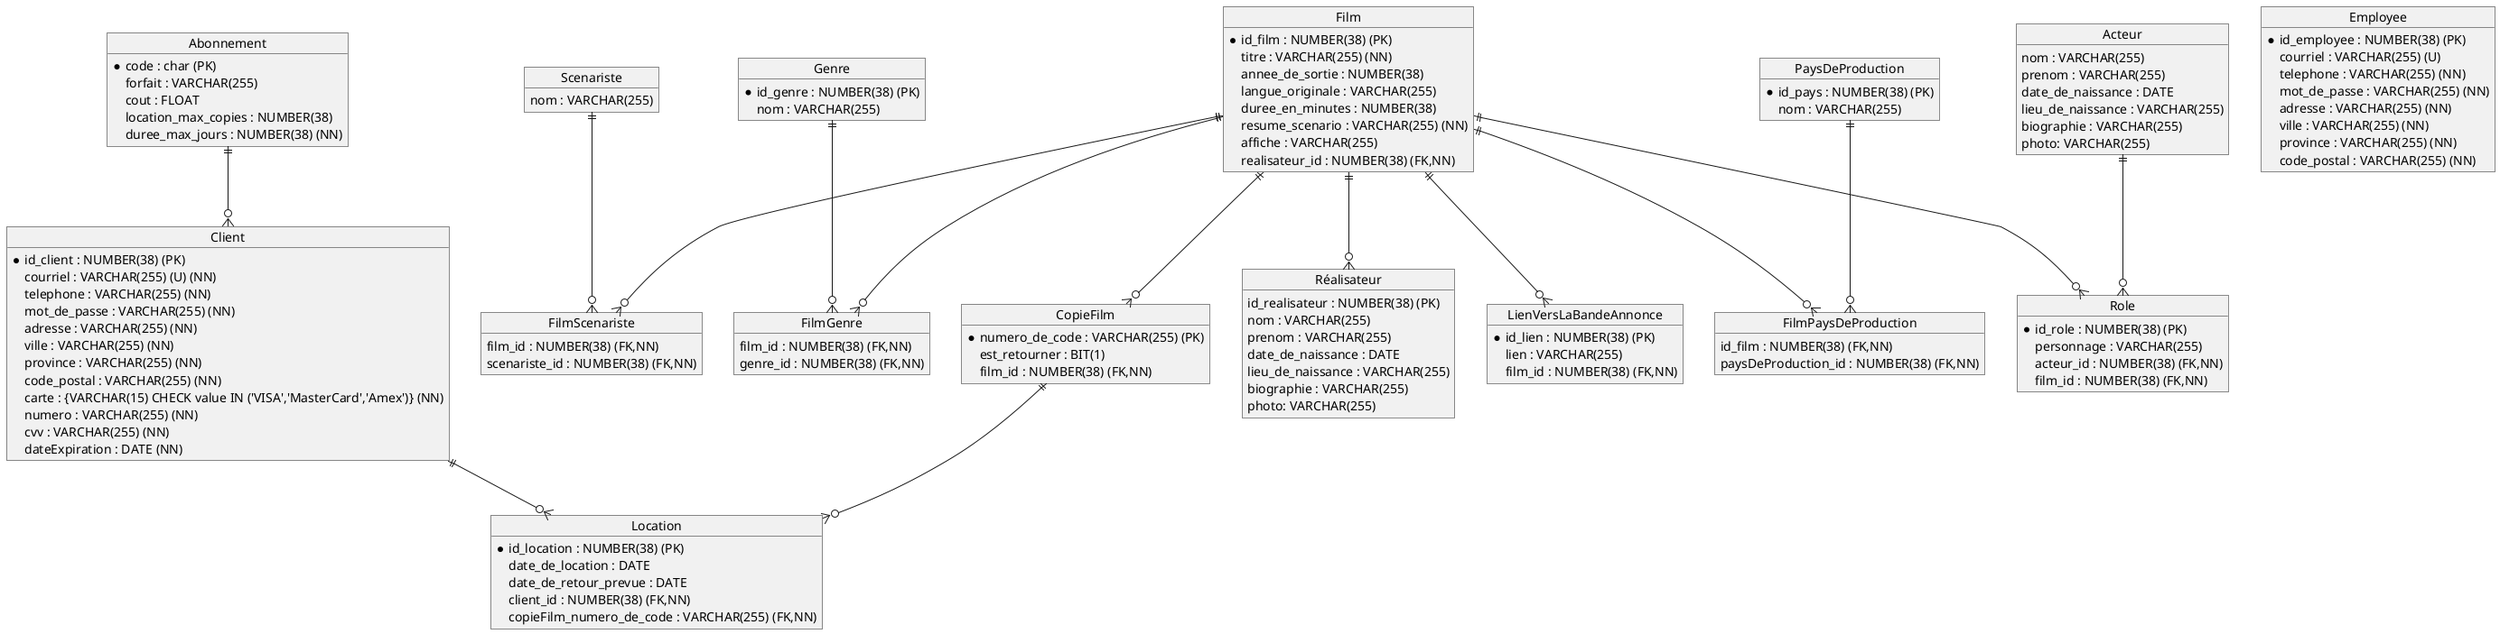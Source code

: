 @startuml
object "Client" as Client {
  *id_client : NUMBER(38) (PK)
  courriel : VARCHAR(255) (U) (NN)
  telephone : VARCHAR(255) (NN)
  mot_de_passe : VARCHAR(255) (NN)
  adresse : VARCHAR(255) (NN)
  ville : VARCHAR(255) (NN)
  province : VARCHAR(255) (NN)
  code_postal : VARCHAR(255) (NN)
  carte : {VARCHAR(15) CHECK value IN ('VISA','MasterCard','Amex')} (NN)
  numero : VARCHAR(255) (NN)
  cvv : VARCHAR(255) (NN)
  dateExpiration : DATE (NN)
}

object "Employee" as Employee {
  *id_employee : NUMBER(38) (PK)
  courriel : VARCHAR(255) (U)
  telephone : VARCHAR(255) (NN)
  mot_de_passe : VARCHAR(255) (NN)
  adresse : VARCHAR(255) (NN)
  ville : VARCHAR(255) (NN)
  province : VARCHAR(255) (NN)
  code_postal : VARCHAR(255) (NN)
}

object "Abonnement" as Abonnement {
  *code : char (PK)
  forfait : VARCHAR(255)
  cout : FLOAT
  location_max_copies : NUMBER(38)
  duree_max_jours : NUMBER(38) (NN)
}

object "Film" as Film {
  *id_film : NUMBER(38) (PK)
  titre : VARCHAR(255) (NN)
  annee_de_sortie : NUMBER(38)
  langue_originale : VARCHAR(255)
  duree_en_minutes : NUMBER(38)
  resume_scenario : VARCHAR(255) (NN)
  affiche : VARCHAR(255)
  realisateur_id : NUMBER(38) (FK,NN)
}

object "FilmScenariste" as FilmScenariste {
  film_id : NUMBER(38) (FK,NN)
  scenariste_id : NUMBER(38) (FK,NN)
}

object "Scenariste" as Scenariste {
  nom : VARCHAR(255)
}

object "FilmGenre" as FilmGenre {
  film_id : NUMBER(38) (FK,NN)
  genre_id : NUMBER(38) (FK,NN)
}

object "Genre" as Genre {
  *id_genre : NUMBER(38) (PK)
  nom : VARCHAR(255)
}

object "Acteur" as Acteur {
  nom : VARCHAR(255)
  prenom : VARCHAR(255)
  date_de_naissance : DATE
  lieu_de_naissance : VARCHAR(255)
  biographie : VARCHAR(255)
  photo: VARCHAR(255)
}

object "FilmPaysDeProduction" as FilmPaysDeProduction {
  id_film : NUMBER(38) (FK,NN)
  paysDeProduction_id : NUMBER(38) (FK,NN)
}

object "PaysDeProduction" as PaysDeProduction {
  *id_pays : NUMBER(38) (PK)
  nom : VARCHAR(255)
}

object "Role" as Role {
  *id_role : NUMBER(38) (PK)
  personnage : VARCHAR(255)
  acteur_id : NUMBER(38) (FK,NN)
  film_id : NUMBER(38) (FK,NN)
}

object "Réalisateur" as Réalisateur {
  id_realisateur : NUMBER(38) (PK)
  nom : VARCHAR(255)
  prenom : VARCHAR(255)
  date_de_naissance : DATE
  lieu_de_naissance : VARCHAR(255)
  biographie : VARCHAR(255)
  photo: VARCHAR(255)
}

object "CopieFilm" as CopieFilm {
  *numero_de_code : VARCHAR(255) (PK)
  est_retourner : BIT(1) 
  film_id : NUMBER(38) (FK,NN)
}

object "Location" as Location {
  *id_location : NUMBER(38) (PK)
  date_de_location : DATE
  date_de_retour_prevue : DATE
  client_id : NUMBER(38) (FK,NN)
  copieFilm_numero_de_code : VARCHAR(255) (FK,NN)
}

object "LienVersLaBandeAnnonce" as LienVersLaBandeAnnonce {
  *id_lien : NUMBER(38) (PK)
  lien : VARCHAR(255)
  film_id : NUMBER(38) (FK,NN)
}

Client ||--o{ Location
Film ||--o{ Role
Film ||--o{ Réalisateur
Film ||--o{ CopieFilm
CopieFilm ||--o{ Location
Acteur ||--o{ Role
Film ||--o{ LienVersLaBandeAnnonce
Film ||--o{ FilmScenariste
Scenariste ||--o{ FilmScenariste
Genre ||--o{ FilmGenre
Film ||--o{ FilmPaysDeProduction
PaysDeProduction ||--o{ FilmPaysDeProduction
Abonnement ||--o{ Client
Film ||--o{ FilmGenre
@enduml
